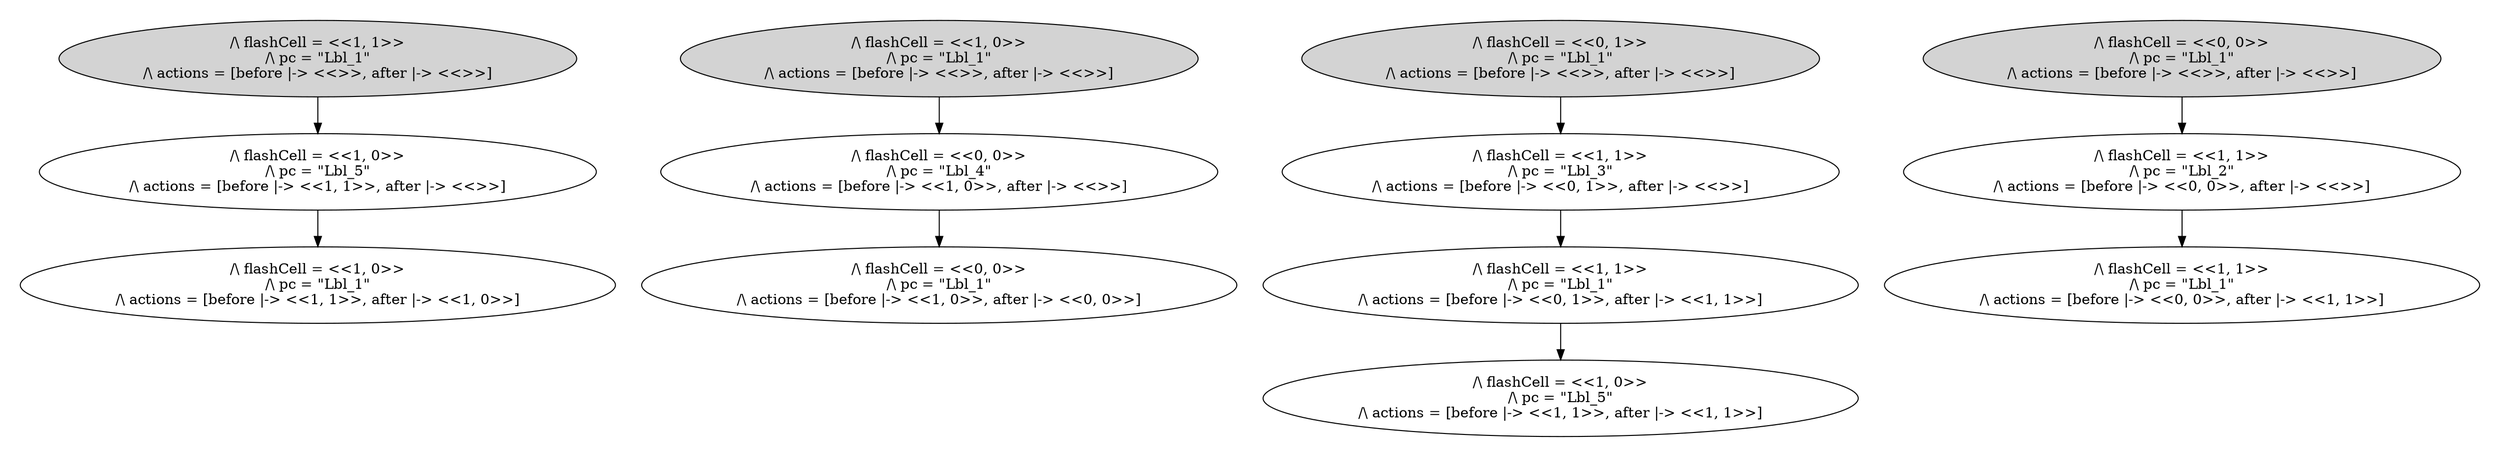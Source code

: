 strict digraph DiskGraph {
nodesep=0.35;
subgraph cluster_graph {
color="white";
8833048571320292162 [label="/\\ flashCell = <<0, 0>>\n/\\ pc = \"Lbl_1\"\n/\\ actions = [before |-> <<>>, after |-> <<>>]",style = filled]
-7114355049131837407 [label="/\\ flashCell = <<0, 1>>\n/\\ pc = \"Lbl_1\"\n/\\ actions = [before |-> <<>>, after |-> <<>>]",style = filled]
-6771024868129096611 [label="/\\ flashCell = <<1, 0>>\n/\\ pc = \"Lbl_1\"\n/\\ actions = [before |-> <<>>, after |-> <<>>]",style = filled]
5033210082695321406 [label="/\\ flashCell = <<1, 1>>\n/\\ pc = \"Lbl_1\"\n/\\ actions = [before |-> <<>>, after |-> <<>>]",style = filled]
8833048571320292162 -> 6774757824971857935 [label="",color="black",fontcolor="black"];
6774757824971857935 [label="/\\ flashCell = <<1, 1>>\n/\\ pc = \"Lbl_2\"\n/\\ actions = [before |-> <<0, 0>>, after |-> <<>>]"];
-7114355049131837407 -> 1157622966871296897 [label="",color="black",fontcolor="black"];
1157622966871296897 [label="/\\ flashCell = <<1, 1>>\n/\\ pc = \"Lbl_3\"\n/\\ actions = [before |-> <<0, 1>>, after |-> <<>>]"];
5033210082695321406 -> -127159019702194323 [label="",color="black",fontcolor="black"];
-127159019702194323 [label="/\\ flashCell = <<1, 0>>\n/\\ pc = \"Lbl_5\"\n/\\ actions = [before |-> <<1, 1>>, after |-> <<>>]"];
-6771024868129096611 -> -3563305613836599957 [label="",color="black",fontcolor="black"];
-3563305613836599957 [label="/\\ flashCell = <<0, 0>>\n/\\ pc = \"Lbl_4\"\n/\\ actions = [before |-> <<1, 0>>, after |-> <<>>]"];
1157622966871296897 -> -899298572896595153 [label="",color="black",fontcolor="black"];
-899298572896595153 [label="/\\ flashCell = <<1, 1>>\n/\\ pc = \"Lbl_1\"\n/\\ actions = [before |-> <<0, 1>>, after |-> <<1, 1>>]"];
-127159019702194323 -> 3535324377851622121 [label="",color="black",fontcolor="black"];
3535324377851622121 [label="/\\ flashCell = <<1, 0>>\n/\\ pc = \"Lbl_1\"\n/\\ actions = [before |-> <<1, 1>>, after |-> <<1, 0>>]"];
6774757824971857935 -> -1941639315311899113 [label="",color="black",fontcolor="black"];
-1941639315311899113 [label="/\\ flashCell = <<1, 1>>\n/\\ pc = \"Lbl_1\"\n/\\ actions = [before |-> <<0, 0>>, after |-> <<1, 1>>]"];
-3563305613836599957 -> 974348867258507801 [label="",color="black",fontcolor="black"];
974348867258507801 [label="/\\ flashCell = <<0, 0>>\n/\\ pc = \"Lbl_1\"\n/\\ actions = [before |-> <<1, 0>>, after |-> <<0, 0>>]"];
-899298572896595153 -> 38275760093681467 [label="",color="black",fontcolor="black"];
38275760093681467 [label="/\\ flashCell = <<1, 0>>\n/\\ pc = \"Lbl_5\"\n/\\ actions = [before |-> <<1, 1>>, after |-> <<1, 1>>]"];
{rank = same; -6771024868129096611;8833048571320292162;5033210082695321406;-7114355049131837407;}
{rank = same; -127159019702194323;-3563305613836599957;1157622966871296897;6774757824971857935;}
{rank = same; -899298572896595153;}
}
}